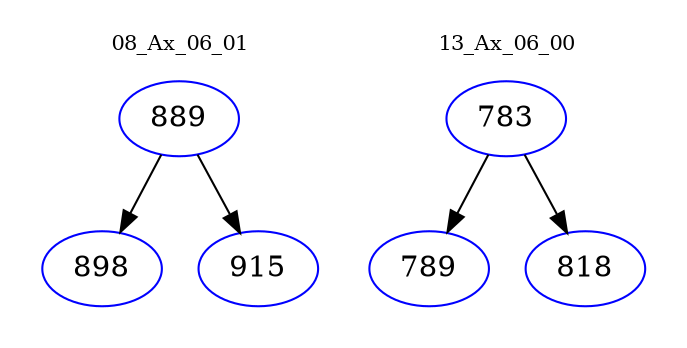 digraph{
subgraph cluster_0 {
color = white
label = "08_Ax_06_01";
fontsize=10;
T0_889 [label="889", color="blue"]
T0_889 -> T0_898 [color="black"]
T0_898 [label="898", color="blue"]
T0_889 -> T0_915 [color="black"]
T0_915 [label="915", color="blue"]
}
subgraph cluster_1 {
color = white
label = "13_Ax_06_00";
fontsize=10;
T1_783 [label="783", color="blue"]
T1_783 -> T1_789 [color="black"]
T1_789 [label="789", color="blue"]
T1_783 -> T1_818 [color="black"]
T1_818 [label="818", color="blue"]
}
}
